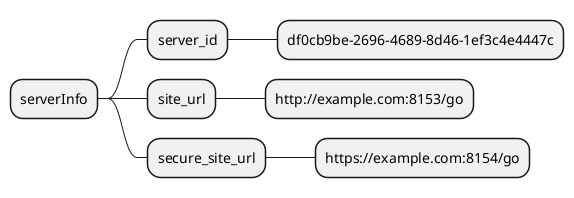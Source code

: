 @startmindmap
* serverInfo
** server_id
*** df0cb9be-2696-4689-8d46-1ef3c4e4447c
** site_url
*** http://example.com:8153/go
** secure_site_url
*** https://example.com:8154/go

@endmindmap
